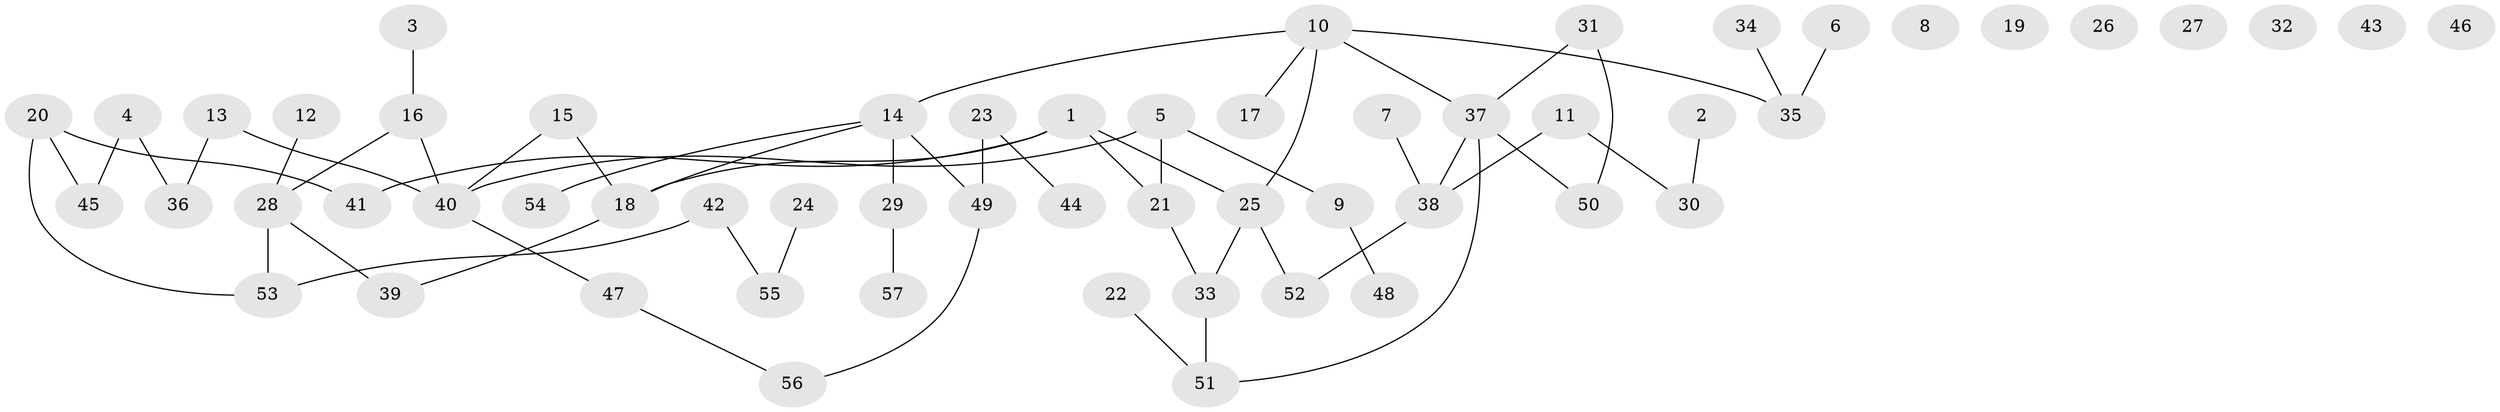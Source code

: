 // Generated by graph-tools (version 1.1) at 2025/33/03/09/25 02:33:58]
// undirected, 57 vertices, 59 edges
graph export_dot {
graph [start="1"]
  node [color=gray90,style=filled];
  1;
  2;
  3;
  4;
  5;
  6;
  7;
  8;
  9;
  10;
  11;
  12;
  13;
  14;
  15;
  16;
  17;
  18;
  19;
  20;
  21;
  22;
  23;
  24;
  25;
  26;
  27;
  28;
  29;
  30;
  31;
  32;
  33;
  34;
  35;
  36;
  37;
  38;
  39;
  40;
  41;
  42;
  43;
  44;
  45;
  46;
  47;
  48;
  49;
  50;
  51;
  52;
  53;
  54;
  55;
  56;
  57;
  1 -- 18;
  1 -- 21;
  1 -- 25;
  1 -- 41;
  2 -- 30;
  3 -- 16;
  4 -- 36;
  4 -- 45;
  5 -- 9;
  5 -- 21;
  5 -- 40;
  6 -- 35;
  7 -- 38;
  9 -- 48;
  10 -- 14;
  10 -- 17;
  10 -- 25;
  10 -- 35;
  10 -- 37;
  11 -- 30;
  11 -- 38;
  12 -- 28;
  13 -- 36;
  13 -- 40;
  14 -- 18;
  14 -- 29;
  14 -- 49;
  14 -- 54;
  15 -- 18;
  15 -- 40;
  16 -- 28;
  16 -- 40;
  18 -- 39;
  20 -- 41;
  20 -- 45;
  20 -- 53;
  21 -- 33;
  22 -- 51;
  23 -- 44;
  23 -- 49;
  24 -- 55;
  25 -- 33;
  25 -- 52;
  28 -- 39;
  28 -- 53;
  29 -- 57;
  31 -- 37;
  31 -- 50;
  33 -- 51;
  34 -- 35;
  37 -- 38;
  37 -- 50;
  37 -- 51;
  38 -- 52;
  40 -- 47;
  42 -- 53;
  42 -- 55;
  47 -- 56;
  49 -- 56;
}
